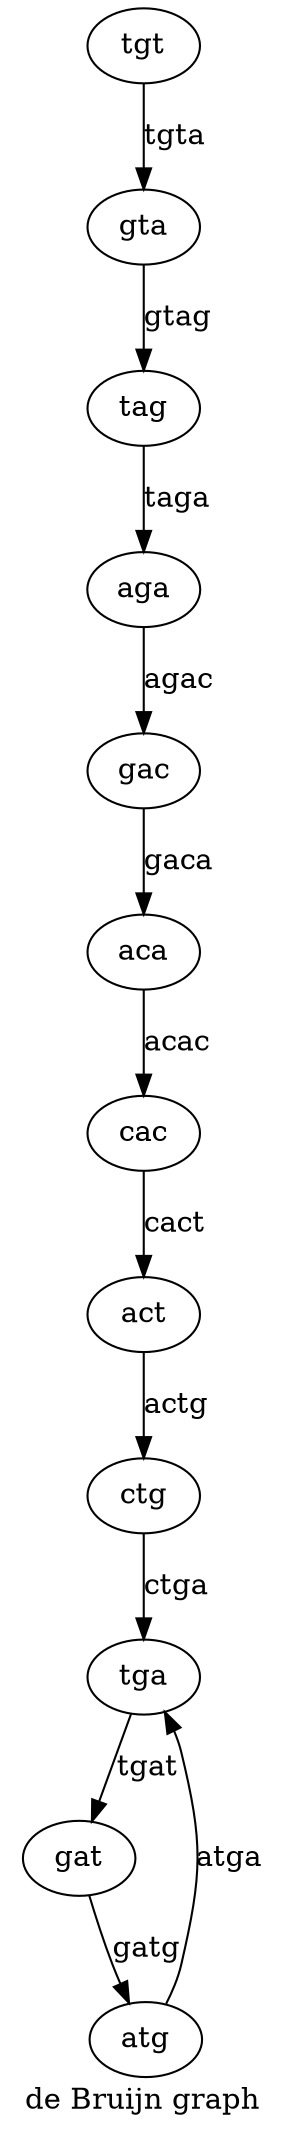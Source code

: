 digraph {
label="de Bruijn graph"
ctg->tga[label=ctga];
tga->gat[label=tgat];
gac->aca[label=gaca];
aca->cac[label=acac];
atg->tga[label=atga];
gta->tag[label=gtag];
tag->aga[label=taga];
gat->atg[label=gatg];
cac->act[label=cact];
tgt->gta[label=tgta];
aga->gac[label=agac];
act->ctg[label=actg];
}
